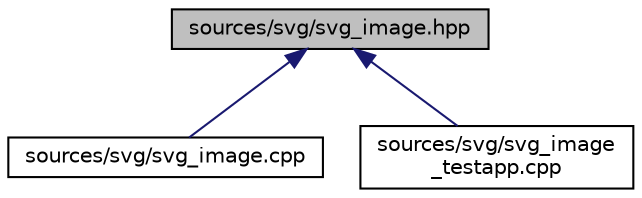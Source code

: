 digraph "sources/svg/svg_image.hpp"
{
 // LATEX_PDF_SIZE
  edge [fontname="Helvetica",fontsize="10",labelfontname="Helvetica",labelfontsize="10"];
  node [fontname="Helvetica",fontsize="10",shape=record];
  Node1 [label="sources/svg/svg_image.hpp",height=0.2,width=0.4,color="black", fillcolor="grey75", style="filled", fontcolor="black",tooltip=" "];
  Node1 -> Node2 [dir="back",color="midnightblue",fontsize="10",style="solid",fontname="Helvetica"];
  Node2 [label="sources/svg/svg_image.cpp",height=0.2,width=0.4,color="black", fillcolor="white", style="filled",URL="$svg__image_8cpp.html",tooltip=" "];
  Node1 -> Node3 [dir="back",color="midnightblue",fontsize="10",style="solid",fontname="Helvetica"];
  Node3 [label="sources/svg/svg_image\l_testapp.cpp",height=0.2,width=0.4,color="black", fillcolor="white", style="filled",URL="$svg__image__testapp_8cpp.html",tooltip=" "];
}
